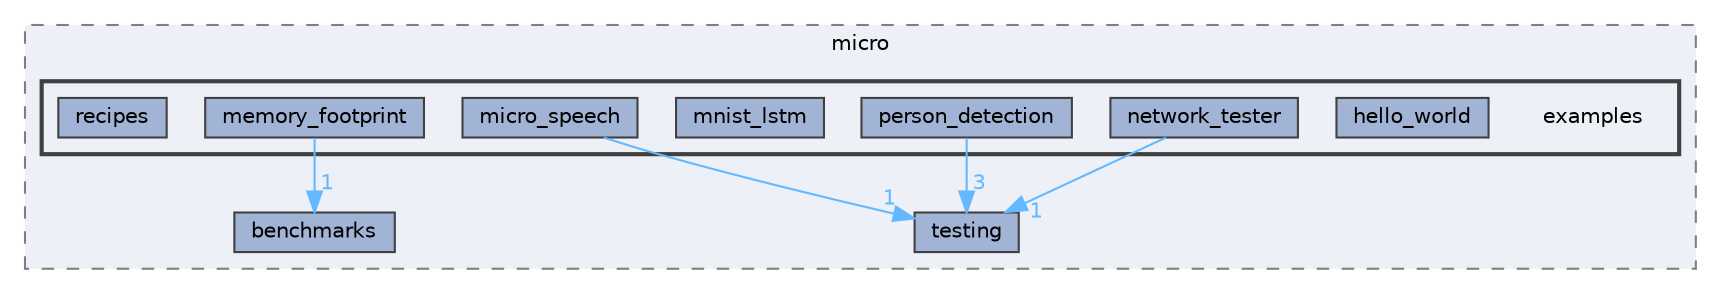 digraph "Arduino/GetStartedWithMachineLearningOnArduino/tflite-micro-main/tensorflow/lite/micro/examples"
{
 // LATEX_PDF_SIZE
  bgcolor="transparent";
  edge [fontname=Helvetica,fontsize=10,labelfontname=Helvetica,labelfontsize=10];
  node [fontname=Helvetica,fontsize=10,shape=box,height=0.2,width=0.4];
  compound=true
  subgraph clusterdir_b8cffeb19aff853b8801b5d330607df8 {
    graph [ bgcolor="#edf0f7", pencolor="grey50", label="micro", fontname=Helvetica,fontsize=10 style="filled,dashed", URL="dir_b8cffeb19aff853b8801b5d330607df8.html",tooltip=""]
  dir_392e86d3092e0705c93aa009220fefd2 [label="benchmarks", fillcolor="#a2b4d6", color="grey25", style="filled", URL="dir_392e86d3092e0705c93aa009220fefd2.html",tooltip=""];
  dir_470971d43bc71e7f55bec04deac8e7a7 [label="testing", fillcolor="#a2b4d6", color="grey25", style="filled", URL="dir_470971d43bc71e7f55bec04deac8e7a7.html",tooltip=""];
  subgraph clusterdir_aa8c078f5a90dd35cdfcd371d0c8899e {
    graph [ bgcolor="#edf0f7", pencolor="grey25", label="", fontname=Helvetica,fontsize=10 style="filled,bold", URL="dir_aa8c078f5a90dd35cdfcd371d0c8899e.html",tooltip=""]
    dir_aa8c078f5a90dd35cdfcd371d0c8899e [shape=plaintext, label="examples"];
  dir_30eb7fd3a2237fa4ee50e063fc3b54c4 [label="hello_world", fillcolor="#a2b4d6", color="grey25", style="filled", URL="dir_30eb7fd3a2237fa4ee50e063fc3b54c4.html",tooltip=""];
  dir_29b671e816f34b7e2e151f273d4f2ea2 [label="memory_footprint", fillcolor="#a2b4d6", color="grey25", style="filled", URL="dir_29b671e816f34b7e2e151f273d4f2ea2.html",tooltip=""];
  dir_5952a0e09bb8ca57a8f189862a26d2f8 [label="micro_speech", fillcolor="#a2b4d6", color="grey25", style="filled", URL="dir_5952a0e09bb8ca57a8f189862a26d2f8.html",tooltip=""];
  dir_ea9c254e9538120a36d6bafbfbb53e7b [label="mnist_lstm", fillcolor="#a2b4d6", color="grey25", style="filled", URL="dir_ea9c254e9538120a36d6bafbfbb53e7b.html",tooltip=""];
  dir_8ac41d6d059c4e90dba57b4d704d8fb5 [label="network_tester", fillcolor="#a2b4d6", color="grey25", style="filled", URL="dir_8ac41d6d059c4e90dba57b4d704d8fb5.html",tooltip=""];
  dir_f53f7c8a7bf6e380b4bd14d2fd1db33e [label="person_detection", fillcolor="#a2b4d6", color="grey25", style="filled", URL="dir_f53f7c8a7bf6e380b4bd14d2fd1db33e.html",tooltip=""];
  dir_624ea1fe10da972d3afc8f980cd14b70 [label="recipes", fillcolor="#a2b4d6", color="grey25", style="filled", URL="dir_624ea1fe10da972d3afc8f980cd14b70.html",tooltip=""];
  }
  }
  dir_29b671e816f34b7e2e151f273d4f2ea2->dir_392e86d3092e0705c93aa009220fefd2 [headlabel="1", labeldistance=1.5 headhref="dir_000182_000026.html" href="dir_000182_000026.html" color="steelblue1" fontcolor="steelblue1"];
  dir_5952a0e09bb8ca57a8f189862a26d2f8->dir_470971d43bc71e7f55bec04deac8e7a7 [headlabel="1", labeldistance=1.5 headhref="dir_000192_000328.html" href="dir_000192_000328.html" color="steelblue1" fontcolor="steelblue1"];
  dir_8ac41d6d059c4e90dba57b4d704d8fb5->dir_470971d43bc71e7f55bec04deac8e7a7 [headlabel="1", labeldistance=1.5 headhref="dir_000210_000328.html" href="dir_000210_000328.html" color="steelblue1" fontcolor="steelblue1"];
  dir_f53f7c8a7bf6e380b4bd14d2fd1db33e->dir_470971d43bc71e7f55bec04deac8e7a7 [headlabel="3", labeldistance=1.5 headhref="dir_000234_000328.html" href="dir_000234_000328.html" color="steelblue1" fontcolor="steelblue1"];
}
